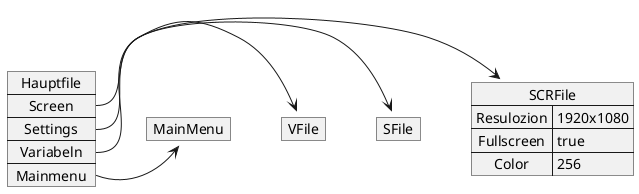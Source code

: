 @startuml

map SCRFile {
    Resulozion => 1920x1080
    Fullscreen => true
    Color => 256
}

map SFile {

}

map VFile {
    
}

map MainMenu {
    
}
map Hauptfile {
    Screen *-> SCRFile
    Settings *-> SFile
    Variabeln *-> VFile
    Mainmenu *-> MainMenu
}

@enduml